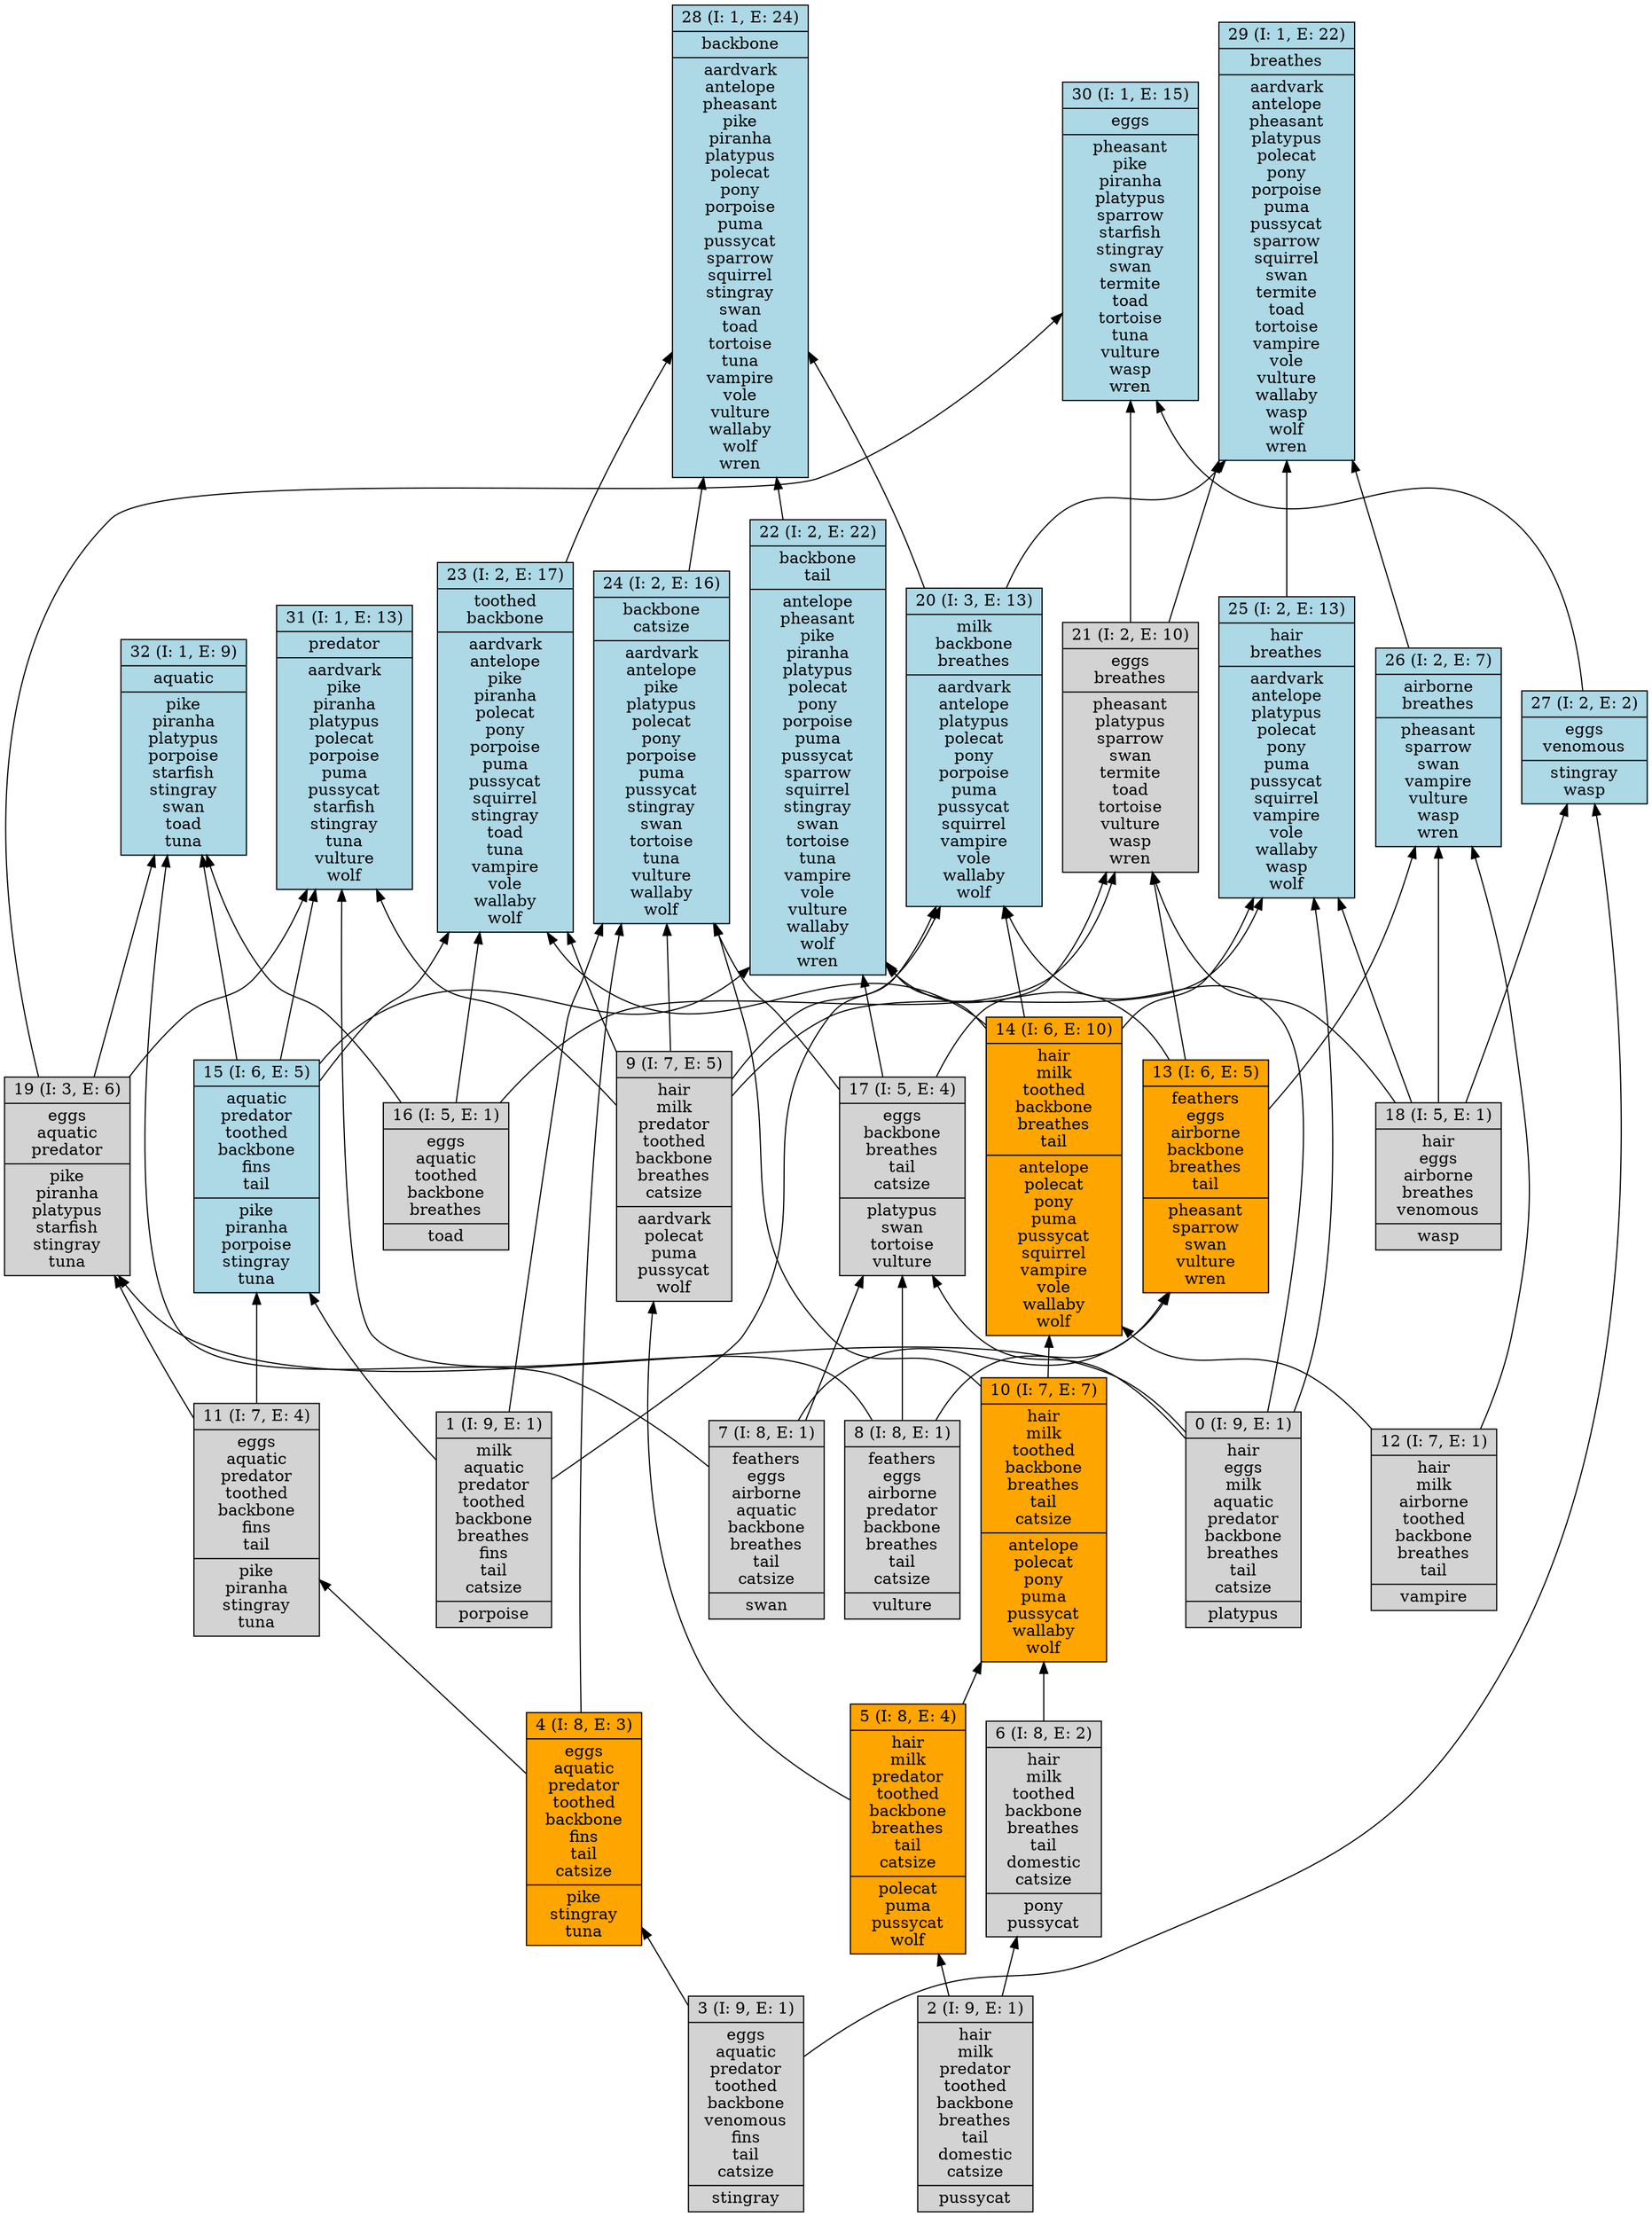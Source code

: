 digraph G { 
	rankdir=BT;
0 [shape=record,style=filled,label="{0 (I: 9, E: 1)|hair\neggs\nmilk\naquatic\npredator\nbackbone\nbreathes\ntail\ncatsize\n|platypus\n}"];
1 [shape=record,style=filled,label="{1 (I: 9, E: 1)|milk\naquatic\npredator\ntoothed\nbackbone\nbreathes\nfins\ntail\ncatsize\n|porpoise\n}"];
2 [shape=record,style=filled,label="{2 (I: 9, E: 1)|hair\nmilk\npredator\ntoothed\nbackbone\nbreathes\ntail\ndomestic\ncatsize\n|pussycat\n}"];
3 [shape=record,style=filled,label="{3 (I: 9, E: 1)|eggs\naquatic\npredator\ntoothed\nbackbone\nvenomous\nfins\ntail\ncatsize\n|stingray\n}"];
4 [shape=record,style=filled,fillcolor=orange,label="{4 (I: 8, E: 3)|eggs\naquatic\npredator\ntoothed\nbackbone\nfins\ntail\ncatsize\n|pike\nstingray\ntuna\n}"];
5 [shape=record,style=filled,fillcolor=orange,label="{5 (I: 8, E: 4)|hair\nmilk\npredator\ntoothed\nbackbone\nbreathes\ntail\ncatsize\n|polecat\npuma\npussycat\nwolf\n}"];
6 [shape=record,style=filled,label="{6 (I: 8, E: 2)|hair\nmilk\ntoothed\nbackbone\nbreathes\ntail\ndomestic\ncatsize\n|pony\npussycat\n}"];
7 [shape=record,style=filled,label="{7 (I: 8, E: 1)|feathers\neggs\nairborne\naquatic\nbackbone\nbreathes\ntail\ncatsize\n|swan\n}"];
8 [shape=record,style=filled,label="{8 (I: 8, E: 1)|feathers\neggs\nairborne\npredator\nbackbone\nbreathes\ntail\ncatsize\n|vulture\n}"];
9 [shape=record,style=filled,label="{9 (I: 7, E: 5)|hair\nmilk\npredator\ntoothed\nbackbone\nbreathes\ncatsize\n|aardvark\npolecat\npuma\npussycat\nwolf\n}"];
10 [shape=record,style=filled,fillcolor=orange,label="{10 (I: 7, E: 7)|hair\nmilk\ntoothed\nbackbone\nbreathes\ntail\ncatsize\n|antelope\npolecat\npony\npuma\npussycat\nwallaby\nwolf\n}"];
11 [shape=record,style=filled,label="{11 (I: 7, E: 4)|eggs\naquatic\npredator\ntoothed\nbackbone\nfins\ntail\n|pike\npiranha\nstingray\ntuna\n}"];
12 [shape=record,style=filled,label="{12 (I: 7, E: 1)|hair\nmilk\nairborne\ntoothed\nbackbone\nbreathes\ntail\n|vampire\n}"];
13 [shape=record,style=filled,fillcolor=orange,label="{13 (I: 6, E: 5)|feathers\neggs\nairborne\nbackbone\nbreathes\ntail\n|pheasant\nsparrow\nswan\nvulture\nwren\n}"];
14 [shape=record,style=filled,fillcolor=orange,label="{14 (I: 6, E: 10)|hair\nmilk\ntoothed\nbackbone\nbreathes\ntail\n|antelope\npolecat\npony\npuma\npussycat\nsquirrel\nvampire\nvole\nwallaby\nwolf\n}"];
15 [shape=record,style=filled,fillcolor=lightblue,label="{15 (I: 6, E: 5)|aquatic\npredator\ntoothed\nbackbone\nfins\ntail\n|pike\npiranha\nporpoise\nstingray\ntuna\n}"];
16 [shape=record,style=filled,label="{16 (I: 5, E: 1)|eggs\naquatic\ntoothed\nbackbone\nbreathes\n|toad\n}"];
17 [shape=record,style=filled,label="{17 (I: 5, E: 4)|eggs\nbackbone\nbreathes\ntail\ncatsize\n|platypus\nswan\ntortoise\nvulture\n}"];
18 [shape=record,style=filled,label="{18 (I: 5, E: 1)|hair\neggs\nairborne\nbreathes\nvenomous\n|wasp\n}"];
19 [shape=record,style=filled,label="{19 (I: 3, E: 6)|eggs\naquatic\npredator\n|pike\npiranha\nplatypus\nstarfish\nstingray\ntuna\n}"];
20 [shape=record,style=filled,fillcolor=lightblue,label="{20 (I: 3, E: 13)|milk\nbackbone\nbreathes\n|aardvark\nantelope\nplatypus\npolecat\npony\nporpoise\npuma\npussycat\nsquirrel\nvampire\nvole\nwallaby\nwolf\n}"];
21 [shape=record,style=filled,label="{21 (I: 2, E: 10)|eggs\nbreathes\n|pheasant\nplatypus\nsparrow\nswan\ntermite\ntoad\ntortoise\nvulture\nwasp\nwren\n}"];
22 [shape=record,style=filled,fillcolor=lightblue,label="{22 (I: 2, E: 22)|backbone\ntail\n|antelope\npheasant\npike\npiranha\nplatypus\npolecat\npony\nporpoise\npuma\npussycat\nsparrow\nsquirrel\nstingray\nswan\ntortoise\ntuna\nvampire\nvole\nvulture\nwallaby\nwolf\nwren\n}"];
23 [shape=record,style=filled,fillcolor=lightblue,label="{23 (I: 2, E: 17)|toothed\nbackbone\n|aardvark\nantelope\npike\npiranha\npolecat\npony\nporpoise\npuma\npussycat\nsquirrel\nstingray\ntoad\ntuna\nvampire\nvole\nwallaby\nwolf\n}"];
24 [shape=record,style=filled,fillcolor=lightblue,label="{24 (I: 2, E: 16)|backbone\ncatsize\n|aardvark\nantelope\npike\nplatypus\npolecat\npony\nporpoise\npuma\npussycat\nstingray\nswan\ntortoise\ntuna\nvulture\nwallaby\nwolf\n}"];
25 [shape=record,style=filled,fillcolor=lightblue,label="{25 (I: 2, E: 13)|hair\nbreathes\n|aardvark\nantelope\nplatypus\npolecat\npony\npuma\npussycat\nsquirrel\nvampire\nvole\nwallaby\nwasp\nwolf\n}"];
26 [shape=record,style=filled,fillcolor=lightblue,label="{26 (I: 2, E: 7)|airborne\nbreathes\n|pheasant\nsparrow\nswan\nvampire\nvulture\nwasp\nwren\n}"];
27 [shape=record,style=filled,fillcolor=lightblue,label="{27 (I: 2, E: 2)|eggs\nvenomous\n|stingray\nwasp\n}"];
28 [shape=record,style=filled,fillcolor=lightblue,label="{28 (I: 1, E: 24)|backbone\n|aardvark\nantelope\npheasant\npike\npiranha\nplatypus\npolecat\npony\nporpoise\npuma\npussycat\nsparrow\nsquirrel\nstingray\nswan\ntoad\ntortoise\ntuna\nvampire\nvole\nvulture\nwallaby\nwolf\nwren\n}"];
29 [shape=record,style=filled,fillcolor=lightblue,label="{29 (I: 1, E: 22)|breathes\n|aardvark\nantelope\npheasant\nplatypus\npolecat\npony\nporpoise\npuma\npussycat\nsparrow\nsquirrel\nswan\ntermite\ntoad\ntortoise\nvampire\nvole\nvulture\nwallaby\nwasp\nwolf\nwren\n}"];
30 [shape=record,style=filled,fillcolor=lightblue,label="{30 (I: 1, E: 15)|eggs\n|pheasant\npike\npiranha\nplatypus\nsparrow\nstarfish\nstingray\nswan\ntermite\ntoad\ntortoise\ntuna\nvulture\nwasp\nwren\n}"];
31 [shape=record,style=filled,fillcolor=lightblue,label="{31 (I: 1, E: 13)|predator\n|aardvark\npike\npiranha\nplatypus\npolecat\nporpoise\npuma\npussycat\nstarfish\nstingray\ntuna\nvulture\nwolf\n}"];
32 [shape=record,style=filled,fillcolor=lightblue,label="{32 (I: 1, E: 9)|aquatic\n|pike\npiranha\nplatypus\nporpoise\nstarfish\nstingray\nswan\ntoad\ntuna\n}"];
	0 -> 17
	0 -> 19
	0 -> 20
	0 -> 25
	1 -> 15
	1 -> 20
	1 -> 24
	2 -> 5
	2 -> 6
	3 -> 4
	3 -> 27
	4 -> 11
	4 -> 24
	5 -> 9
	5 -> 10
	6 -> 10
	7 -> 13
	7 -> 17
	7 -> 32
	8 -> 13
	8 -> 17
	8 -> 31
	9 -> 20
	9 -> 23
	9 -> 24
	9 -> 25
	9 -> 31
	10 -> 14
	10 -> 24
	11 -> 15
	11 -> 19
	12 -> 14
	12 -> 26
	13 -> 21
	13 -> 22
	13 -> 26
	14 -> 20
	14 -> 22
	14 -> 23
	14 -> 25
	15 -> 22
	15 -> 23
	15 -> 31
	15 -> 32
	16 -> 21
	16 -> 23
	16 -> 32
	17 -> 21
	17 -> 22
	17 -> 24
	18 -> 21
	18 -> 25
	18 -> 26
	18 -> 27
	19 -> 30
	19 -> 31
	19 -> 32
	20 -> 28
	20 -> 29
	21 -> 29
	21 -> 30
	22 -> 28
	23 -> 28
	24 -> 28
	25 -> 29
	26 -> 29
	27 -> 30
}